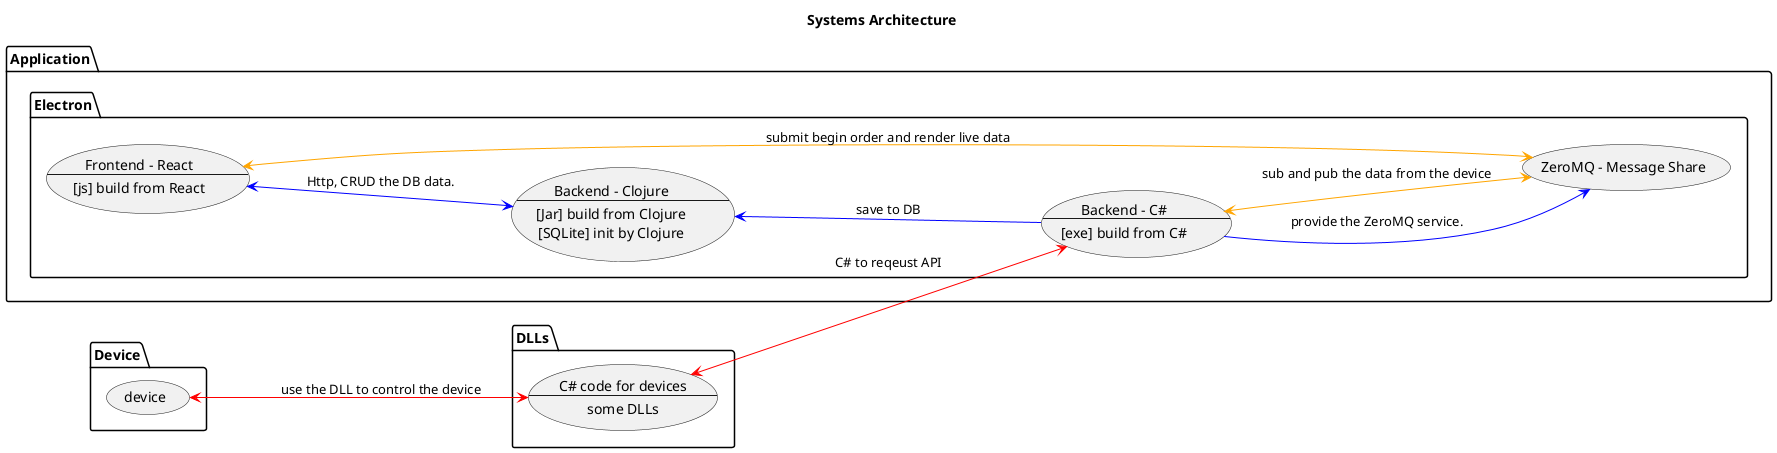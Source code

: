 @startuml
title Systems Architecture 
left to right direction

package Application {
  package Electron {
    usecase React as "
      Frontend - React
      --
      [js] build from React
    "
    
    usecase Clojure as "
      Backend - Clojure
      --
      [Jar] build from Clojure
      [SQLite] init by Clojure
    "

    usecase C as "
      Backend - C#
      --
      [exe] build from C#
    "

    usecase ZeroMQ as "
      ZeroMQ - Message Share
    "
  }
}

package Device {
  usecase device
}

package DLLs {
  usecase DLL as "
    C# code for devices
    --
    some DLLs
  "
}

React <--> Clojure#blue: Http, CRUD the DB data.
C --> ZeroMQ#blue: provide the ZeroMQ service.
Clojure <-- C#blue: save to DB

device <--> DLL#red: use the DLL to control the device
DLL <--> C#red: C# to reqeust API

C <--> ZeroMQ#orange: sub and pub the data from the device
React <--> ZeroMQ#orange: submit begin order and render live data

@enduml